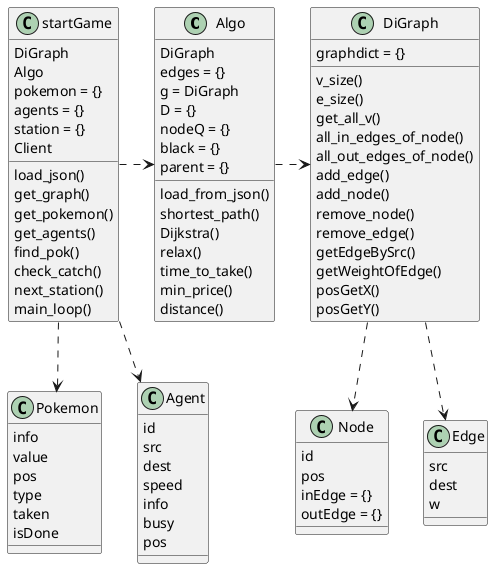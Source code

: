 @startuml
'https://plantuml.com/class-diagram

class Algo
class startGame
class DiGraph
class Node
class Edge
class Pokemon
class Agent


class Algo{
DiGraph
edges = {}
g = DiGraph
D = {}
nodeQ = {}
black = {}
parent = {}
load_from_json()
shortest_path()
Dijkstra()
relax()
time_to_take()
min_price()
distance()
}
class DiGraph{
graphdict = {}
v_size()
e_size()
get_all_v()
all_in_edges_of_node()
all_out_edges_of_node()
add_edge()
add_node()
remove_node()
remove_edge()
getEdgeBySrc()
getWeightOfEdge()
posGetX()
posGetY()
}
class startGame{
DiGraph
Algo
pokemon = {}
agents = {}
station = {}
Client
load_json()
get_graph()
get_pokemon()
get_agents()
find_pok()
check_catch()
next_station()
main_loop()
}

class Pokemon{
info
value
pos
type
taken
isDone
}

class Agent{
id
src
dest
speed
info
busy
pos
}
class Node{
id
pos
inEdge = {}
outEdge = {}
}
class Edge{
src
dest
w
}

startGame.>Algo
startGame..>Pokemon
startGame..>Agent

Algo.>DiGraph
DiGraph..>Node
DiGraph..>Edge




@enduml